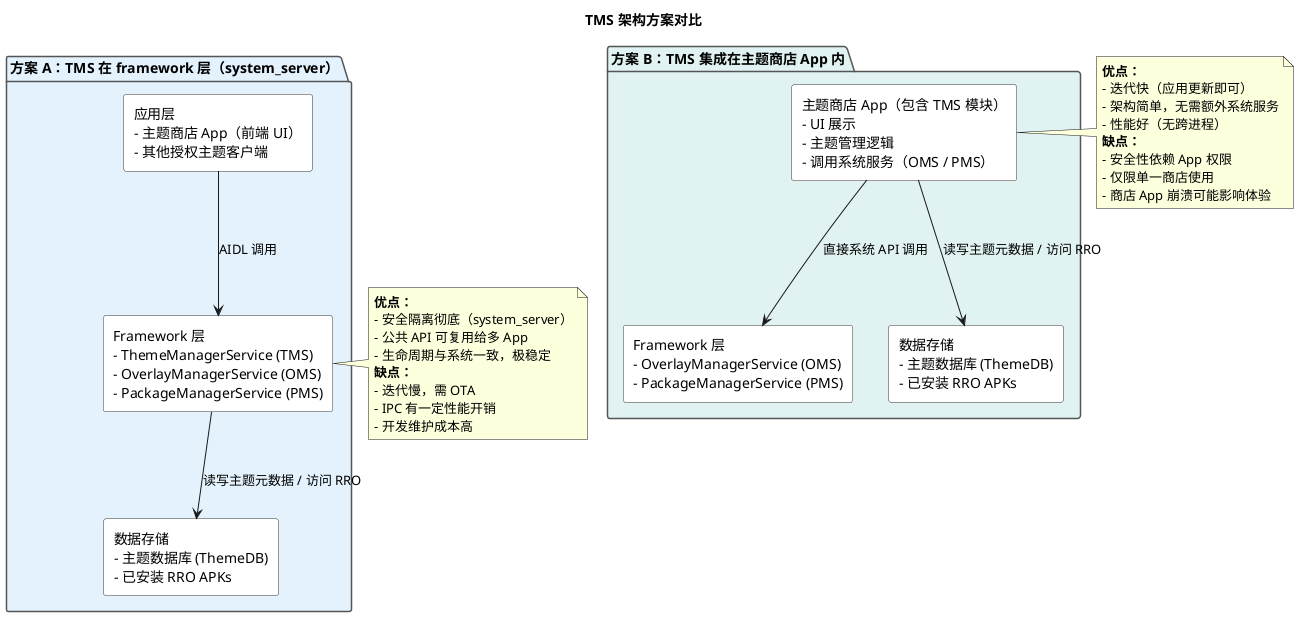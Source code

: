 @startuml
skinparam shadowing false
skinparam defaultFontColor #000000
skinparam package {
    BorderColor #555555
    BackgroundColor #FFFFFF
}
skinparam rectangle {
    BorderColor #333333
    BackgroundColor #FFFFFF
}

title TMS 架构方案对比

' 左边：system_server 方案
package "方案 A：TMS 在 framework 层（system_server）" #E3F2FD {
    rectangle "应用层\n- 主题商店 App（前端 UI）\n- 其他授权主题客户端" as A_App
    rectangle "Framework 层\n- ThemeManagerService (TMS)\n- OverlayManagerService (OMS)\n- PackageManagerService (PMS)" as A_FW
    rectangle "数据存储\n- 主题数据库 (ThemeDB)\n- 已安装 RRO APKs" as A_DB

    A_App --> A_FW : AIDL 调用
    A_FW --> A_DB : 读写主题元数据 / 访问 RRO
}

note right of A_FW
**优点：**
- 安全隔离彻底（system_server）
- 公共 API 可复用给多 App
- 生命周期与系统一致，极稳定
**缺点：**
- 迭代慢，需 OTA
- IPC 有一定性能开销
- 开发维护成本高
end note

' 右边：App 集成方案
package "方案 B：TMS 集成在主题商店 App 内" #E0F2F1 {
    rectangle "主题商店 App（包含 TMS 模块）\n- UI 展示\n- 主题管理逻辑\n- 调用系统服务（OMS / PMS）" as B_App
    rectangle "Framework 层\n- OverlayManagerService (OMS)\n- PackageManagerService (PMS)" as B_FW
    rectangle "数据存储\n- 主题数据库 (ThemeDB)\n- 已安装 RRO APKs" as B_DB

    B_App --> B_FW : 直接系统 API 调用
    B_App --> B_DB : 读写主题元数据 / 访问 RRO
}

note right of B_App
**优点：**
- 迭代快（应用更新即可）
- 架构简单，无需额外系统服务
- 性能好（无跨进程）
**缺点：**
- 安全性依赖 App 权限
- 仅限单一商店使用
- 商店 App 崩溃可能影响体验
end note

@enduml
